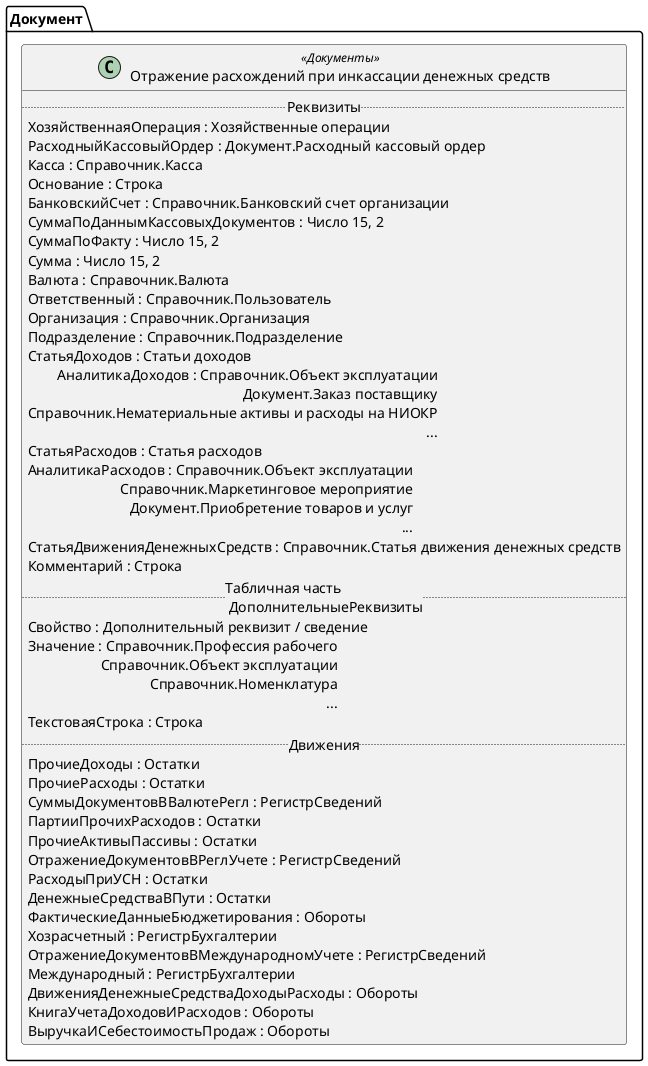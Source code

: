 ﻿@startuml ОтражениеРасхожденийПриИнкассацииДенежныхСредств
'!include templates.wsd
'..\include templates.wsd
class Документ.ОтражениеРасхожденийПриИнкассацииДенежныхСредств as "Отражение расхождений при инкассации денежных средств" <<Документы>>
{
..Реквизиты..
ХозяйственнаяОперация : Хозяйственные операции
РасходныйКассовыйОрдер : Документ.Расходный кассовый ордер
Касса : Справочник.Касса
Основание : Строка
БанковскийСчет : Справочник.Банковский счет организации
СуммаПоДаннымКассовыхДокументов : Число 15, 2
СуммаПоФакту : Число 15, 2
Сумма : Число 15, 2
Валюта : Справочник.Валюта
Ответственный : Справочник.Пользователь
Организация : Справочник.Организация
Подразделение : Справочник.Подразделение
СтатьяДоходов : Статьи доходов
АналитикаДоходов : Справочник.Объект эксплуатации\rДокумент.Заказ поставщику\rСправочник.Нематериальные активы и расходы на НИОКР\r...
СтатьяРасходов : Статья расходов
АналитикаРасходов : Справочник.Объект эксплуатации\rСправочник.Маркетинговое мероприятие\rДокумент.Приобретение товаров и услуг\r...
СтатьяДвиженияДенежныхСредств : Справочник.Статья движения денежных средств
Комментарий : Строка
..Табличная часть \n ДополнительныеРеквизиты..
Свойство : Дополнительный реквизит / сведение
Значение : Справочник.Профессия рабочего\rСправочник.Объект эксплуатации\rСправочник.Номенклатура\r...
ТекстоваяСтрока : Строка
..Движения..
ПрочиеДоходы : Остатки
ПрочиеРасходы : Остатки
СуммыДокументовВВалютеРегл : РегистрСведений
ПартииПрочихРасходов : Остатки
ПрочиеАктивыПассивы : Остатки
ОтражениеДокументовВРеглУчете : РегистрСведений
РасходыПриУСН : Остатки
ДенежныеСредстваВПути : Остатки
ФактическиеДанныеБюджетирования : Обороты
Хозрасчетный : РегистрБухгалтерии
ОтражениеДокументовВМеждународномУчете : РегистрСведений
Международный : РегистрБухгалтерии
ДвиженияДенежныеСредстваДоходыРасходы : Обороты
КнигаУчетаДоходовИРасходов : Обороты
ВыручкаИСебестоимостьПродаж : Обороты
}
@enduml
